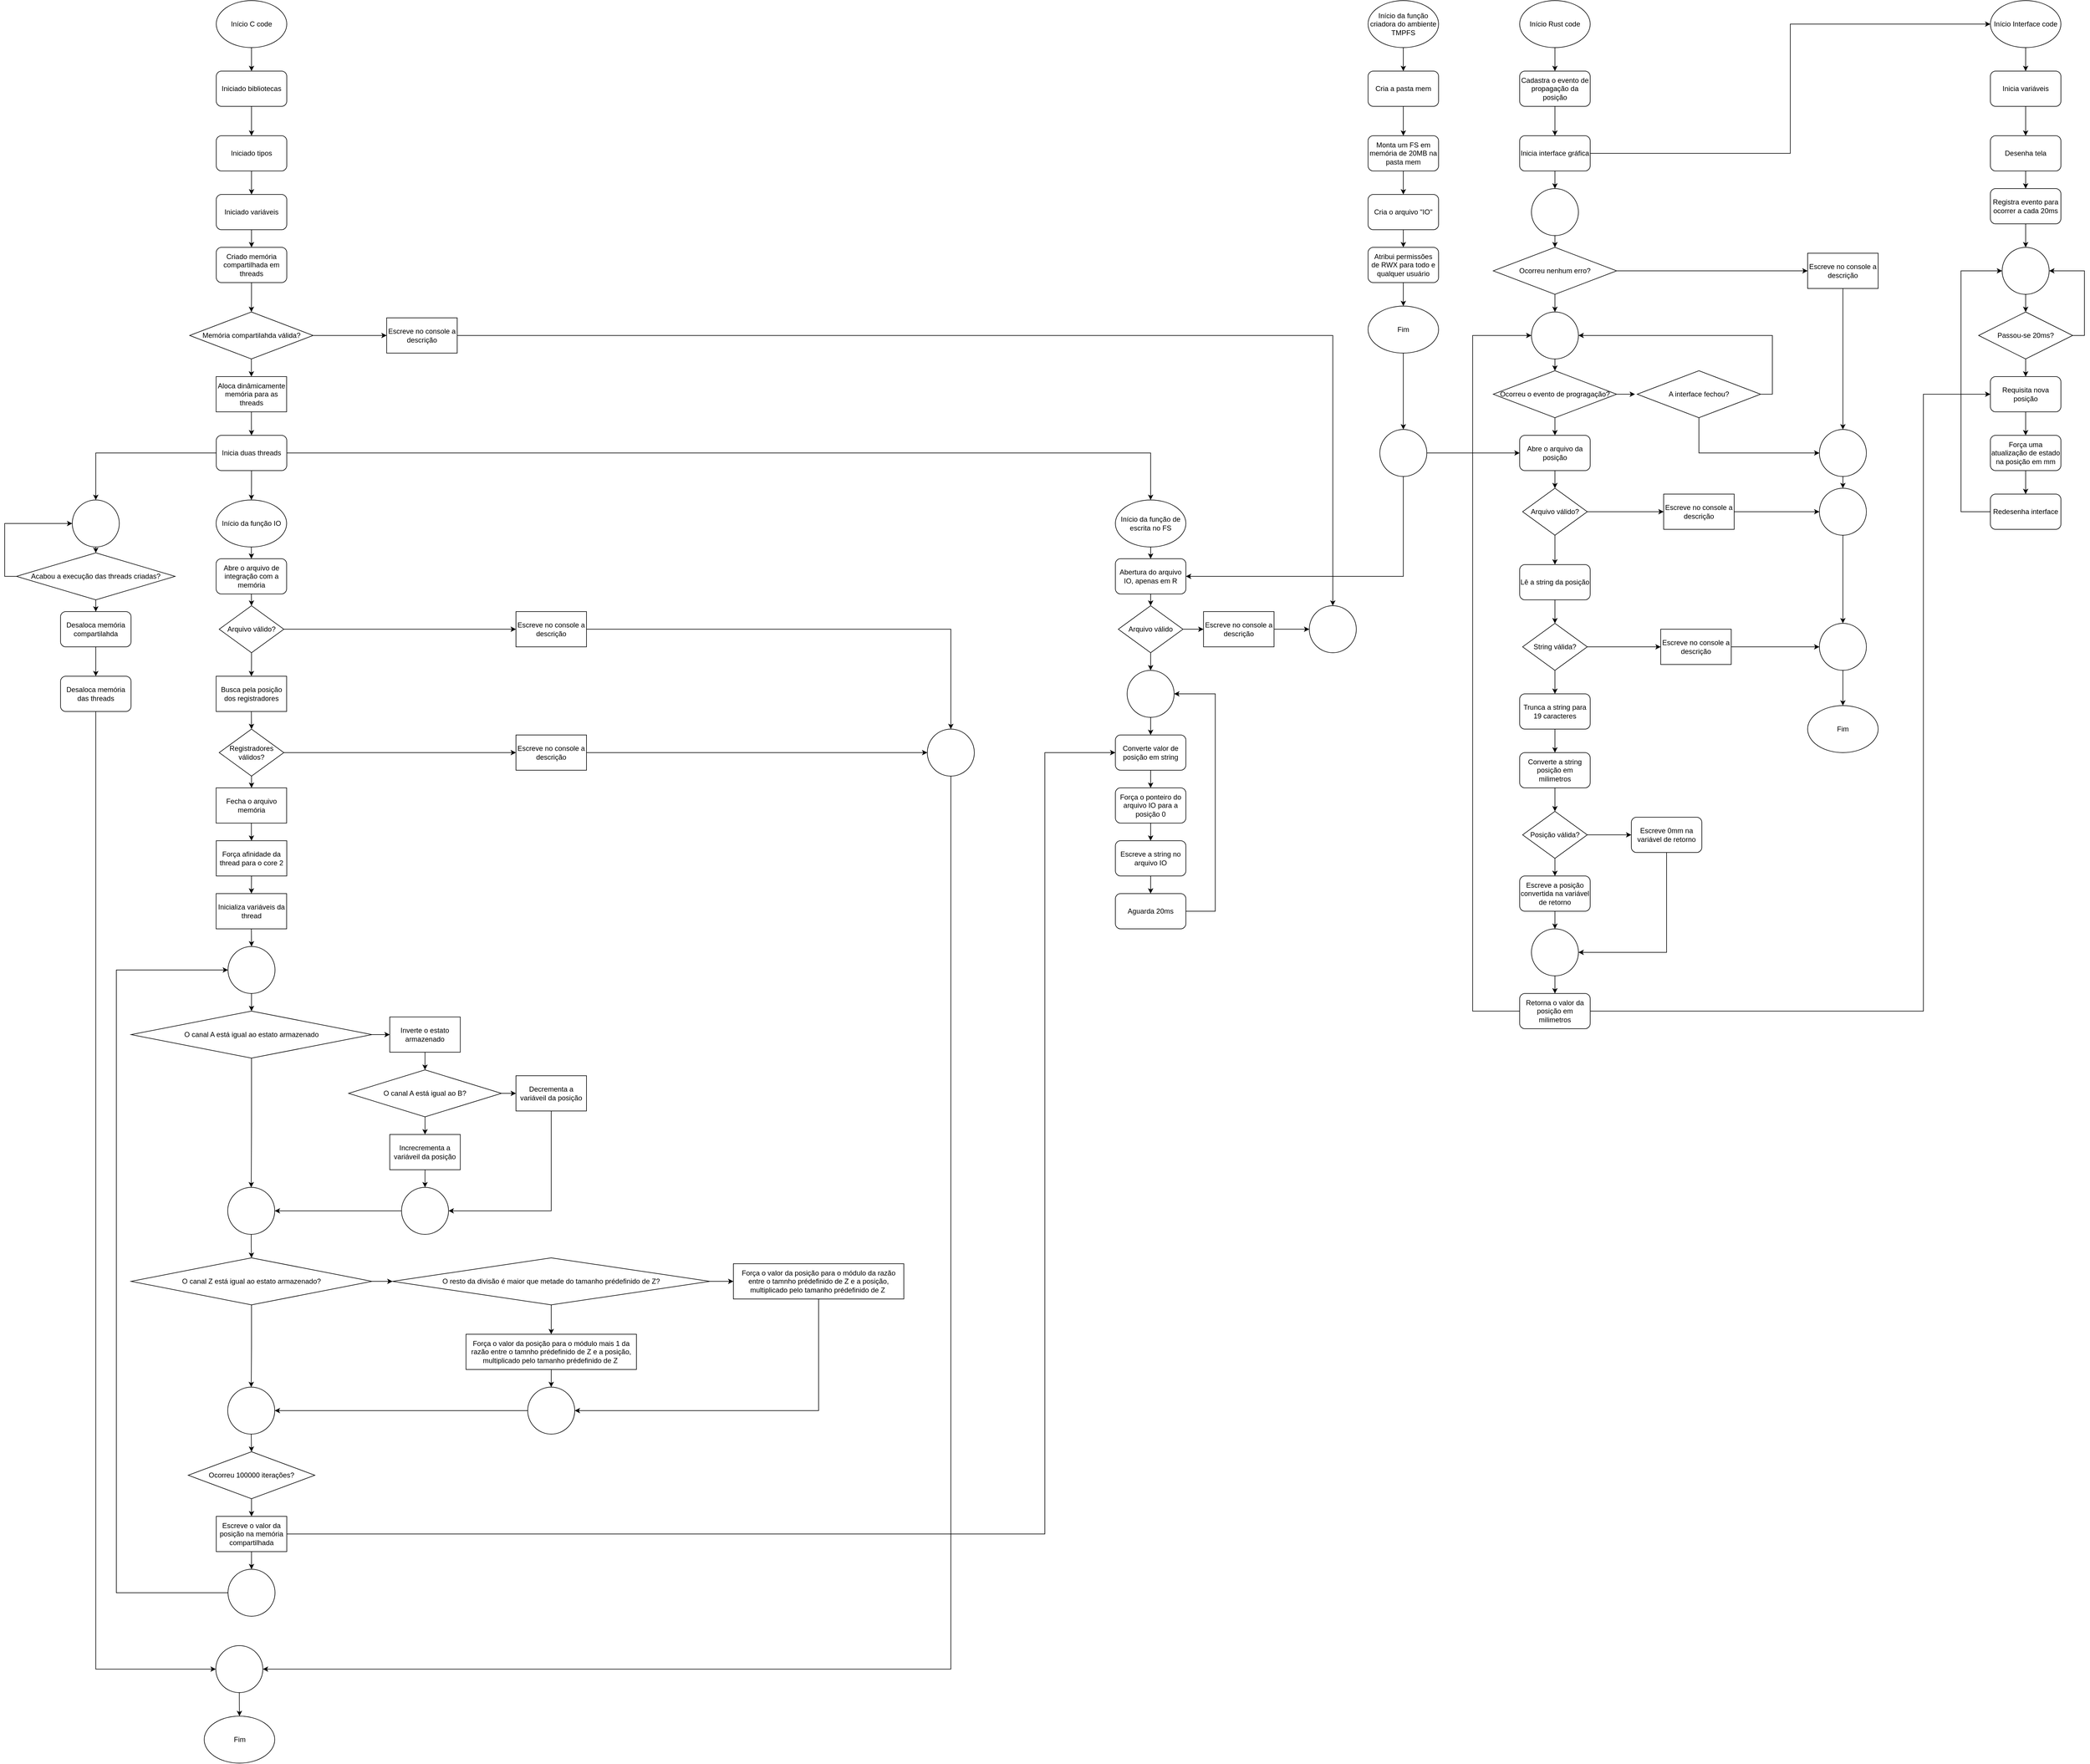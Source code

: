<mxfile version="22.1.11" type="github">
  <diagram id="kgpKYQtTHZ0yAKxKKP6v" name="Page-1">
    <mxGraphModel dx="10330" dy="5273" grid="1" gridSize="10" guides="1" tooltips="1" connect="1" arrows="1" fold="1" page="1" pageScale="1" pageWidth="850" pageHeight="1100" math="0" shadow="0">
      <root>
        <mxCell id="0" />
        <mxCell id="1" parent="0" />
        <mxCell id="tksPQX1slDM4JsBchcYL-52" style="edgeStyle=orthogonalEdgeStyle;rounded=0;orthogonalLoop=1;jettySize=auto;html=1;exitX=0.5;exitY=1;exitDx=0;exitDy=0;entryX=0.5;entryY=0;entryDx=0;entryDy=0;" edge="1" parent="1" source="tksPQX1slDM4JsBchcYL-1" target="tksPQX1slDM4JsBchcYL-51">
          <mxGeometry relative="1" as="geometry" />
        </mxCell>
        <mxCell id="tksPQX1slDM4JsBchcYL-1" value="Início C code" style="ellipse;whiteSpace=wrap;html=1;" vertex="1" parent="1">
          <mxGeometry x="160" y="90" width="120" height="80" as="geometry" />
        </mxCell>
        <mxCell id="tksPQX1slDM4JsBchcYL-174" style="edgeStyle=orthogonalEdgeStyle;rounded=0;orthogonalLoop=1;jettySize=auto;html=1;exitX=0.5;exitY=1;exitDx=0;exitDy=0;entryX=0.5;entryY=0;entryDx=0;entryDy=0;" edge="1" parent="1" source="tksPQX1slDM4JsBchcYL-2" target="tksPQX1slDM4JsBchcYL-173">
          <mxGeometry relative="1" as="geometry" />
        </mxCell>
        <mxCell id="tksPQX1slDM4JsBchcYL-2" value="Início Rust code" style="ellipse;whiteSpace=wrap;html=1;" vertex="1" parent="1">
          <mxGeometry x="2378" y="90" width="120" height="80" as="geometry" />
        </mxCell>
        <mxCell id="tksPQX1slDM4JsBchcYL-249" style="edgeStyle=orthogonalEdgeStyle;rounded=0;orthogonalLoop=1;jettySize=auto;html=1;exitX=0.5;exitY=1;exitDx=0;exitDy=0;" edge="1" parent="1" source="tksPQX1slDM4JsBchcYL-3" target="tksPQX1slDM4JsBchcYL-248">
          <mxGeometry relative="1" as="geometry" />
        </mxCell>
        <mxCell id="tksPQX1slDM4JsBchcYL-3" value="Início Interface code" style="ellipse;whiteSpace=wrap;html=1;" vertex="1" parent="1">
          <mxGeometry x="3179" y="90" width="120" height="80" as="geometry" />
        </mxCell>
        <mxCell id="tksPQX1slDM4JsBchcYL-69" style="edgeStyle=orthogonalEdgeStyle;rounded=0;orthogonalLoop=1;jettySize=auto;html=1;exitX=0.5;exitY=1;exitDx=0;exitDy=0;entryX=0.5;entryY=0;entryDx=0;entryDy=0;" edge="1" parent="1" source="tksPQX1slDM4JsBchcYL-11" target="tksPQX1slDM4JsBchcYL-15">
          <mxGeometry relative="1" as="geometry" />
        </mxCell>
        <mxCell id="tksPQX1slDM4JsBchcYL-70" style="edgeStyle=orthogonalEdgeStyle;rounded=0;orthogonalLoop=1;jettySize=auto;html=1;entryX=0.5;entryY=0;entryDx=0;entryDy=0;" edge="1" parent="1" source="tksPQX1slDM4JsBchcYL-11" target="tksPQX1slDM4JsBchcYL-17">
          <mxGeometry relative="1" as="geometry" />
        </mxCell>
        <mxCell id="tksPQX1slDM4JsBchcYL-77" style="edgeStyle=orthogonalEdgeStyle;rounded=0;orthogonalLoop=1;jettySize=auto;html=1;entryX=0.5;entryY=0;entryDx=0;entryDy=0;" edge="1" parent="1" source="tksPQX1slDM4JsBchcYL-11" target="tksPQX1slDM4JsBchcYL-76">
          <mxGeometry relative="1" as="geometry" />
        </mxCell>
        <mxCell id="tksPQX1slDM4JsBchcYL-11" value="Inicia duas threads" style="rounded=1;whiteSpace=wrap;html=1;" vertex="1" parent="1">
          <mxGeometry x="160" y="830" width="120" height="60" as="geometry" />
        </mxCell>
        <mxCell id="tksPQX1slDM4JsBchcYL-98" style="edgeStyle=orthogonalEdgeStyle;rounded=0;orthogonalLoop=1;jettySize=auto;html=1;exitX=0.5;exitY=1;exitDx=0;exitDy=0;entryX=0.5;entryY=0;entryDx=0;entryDy=0;" edge="1" parent="1" source="tksPQX1slDM4JsBchcYL-15" target="tksPQX1slDM4JsBchcYL-95">
          <mxGeometry relative="1" as="geometry" />
        </mxCell>
        <mxCell id="tksPQX1slDM4JsBchcYL-15" value="Início da função IO" style="ellipse;whiteSpace=wrap;html=1;" vertex="1" parent="1">
          <mxGeometry x="159.75" y="940" width="120" height="80" as="geometry" />
        </mxCell>
        <mxCell id="tksPQX1slDM4JsBchcYL-33" style="edgeStyle=orthogonalEdgeStyle;rounded=0;orthogonalLoop=1;jettySize=auto;html=1;exitX=0.5;exitY=1;exitDx=0;exitDy=0;entryX=0.5;entryY=0;entryDx=0;entryDy=0;" edge="1" parent="1" source="tksPQX1slDM4JsBchcYL-17" target="tksPQX1slDM4JsBchcYL-32">
          <mxGeometry relative="1" as="geometry" />
        </mxCell>
        <mxCell id="tksPQX1slDM4JsBchcYL-17" value="Início da função de escrita no FS" style="ellipse;whiteSpace=wrap;html=1;" vertex="1" parent="1">
          <mxGeometry x="1690" y="940" width="120" height="80" as="geometry" />
        </mxCell>
        <mxCell id="tksPQX1slDM4JsBchcYL-21" style="edgeStyle=orthogonalEdgeStyle;rounded=0;orthogonalLoop=1;jettySize=auto;html=1;exitX=0.5;exitY=1;exitDx=0;exitDy=0;entryX=0.5;entryY=0;entryDx=0;entryDy=0;" edge="1" parent="1" source="tksPQX1slDM4JsBchcYL-19" target="tksPQX1slDM4JsBchcYL-20">
          <mxGeometry relative="1" as="geometry" />
        </mxCell>
        <mxCell id="tksPQX1slDM4JsBchcYL-19" value="Início da função criadora do ambiente TMPFS" style="ellipse;whiteSpace=wrap;html=1;" vertex="1" parent="1">
          <mxGeometry x="2120" y="90" width="120" height="80" as="geometry" />
        </mxCell>
        <mxCell id="tksPQX1slDM4JsBchcYL-23" style="edgeStyle=orthogonalEdgeStyle;rounded=0;orthogonalLoop=1;jettySize=auto;html=1;exitX=0.5;exitY=1;exitDx=0;exitDy=0;entryX=0.5;entryY=0;entryDx=0;entryDy=0;" edge="1" parent="1" source="tksPQX1slDM4JsBchcYL-20" target="tksPQX1slDM4JsBchcYL-22">
          <mxGeometry relative="1" as="geometry" />
        </mxCell>
        <mxCell id="tksPQX1slDM4JsBchcYL-20" value="Cria a pasta mem" style="rounded=1;whiteSpace=wrap;html=1;" vertex="1" parent="1">
          <mxGeometry x="2120" y="210" width="120" height="60" as="geometry" />
        </mxCell>
        <mxCell id="tksPQX1slDM4JsBchcYL-25" style="edgeStyle=orthogonalEdgeStyle;rounded=0;orthogonalLoop=1;jettySize=auto;html=1;exitX=0.5;exitY=1;exitDx=0;exitDy=0;entryX=0.5;entryY=0;entryDx=0;entryDy=0;" edge="1" parent="1" source="tksPQX1slDM4JsBchcYL-22" target="tksPQX1slDM4JsBchcYL-24">
          <mxGeometry relative="1" as="geometry" />
        </mxCell>
        <mxCell id="tksPQX1slDM4JsBchcYL-22" value="Monta um FS em memória de 20MB na pasta mem" style="rounded=1;whiteSpace=wrap;html=1;" vertex="1" parent="1">
          <mxGeometry x="2120" y="320" width="120" height="60" as="geometry" />
        </mxCell>
        <mxCell id="tksPQX1slDM4JsBchcYL-27" style="edgeStyle=orthogonalEdgeStyle;rounded=0;orthogonalLoop=1;jettySize=auto;html=1;entryX=0.5;entryY=0;entryDx=0;entryDy=0;" edge="1" parent="1" source="tksPQX1slDM4JsBchcYL-24" target="tksPQX1slDM4JsBchcYL-26">
          <mxGeometry relative="1" as="geometry" />
        </mxCell>
        <mxCell id="tksPQX1slDM4JsBchcYL-24" value="Cria o arquivo &quot;IO&quot;" style="rounded=1;whiteSpace=wrap;html=1;" vertex="1" parent="1">
          <mxGeometry x="2120" y="420" width="120" height="60" as="geometry" />
        </mxCell>
        <mxCell id="tksPQX1slDM4JsBchcYL-30" style="edgeStyle=orthogonalEdgeStyle;rounded=0;orthogonalLoop=1;jettySize=auto;html=1;entryX=0.5;entryY=0;entryDx=0;entryDy=0;" edge="1" parent="1" source="tksPQX1slDM4JsBchcYL-26" target="tksPQX1slDM4JsBchcYL-29">
          <mxGeometry relative="1" as="geometry" />
        </mxCell>
        <mxCell id="tksPQX1slDM4JsBchcYL-26" value="Atribui permissões&lt;br&gt;de RWX para todo e qualquer usuário" style="rounded=1;whiteSpace=wrap;html=1;" vertex="1" parent="1">
          <mxGeometry x="2120" y="510" width="120" height="60" as="geometry" />
        </mxCell>
        <mxCell id="tksPQX1slDM4JsBchcYL-195" style="edgeStyle=orthogonalEdgeStyle;rounded=0;orthogonalLoop=1;jettySize=auto;html=1;exitX=0.5;exitY=1;exitDx=0;exitDy=0;entryX=0.5;entryY=0;entryDx=0;entryDy=0;" edge="1" parent="1" source="tksPQX1slDM4JsBchcYL-29" target="tksPQX1slDM4JsBchcYL-194">
          <mxGeometry relative="1" as="geometry" />
        </mxCell>
        <mxCell id="tksPQX1slDM4JsBchcYL-29" value="Fim" style="ellipse;whiteSpace=wrap;html=1;" vertex="1" parent="1">
          <mxGeometry x="2120" y="610" width="120" height="80" as="geometry" />
        </mxCell>
        <mxCell id="tksPQX1slDM4JsBchcYL-37" style="edgeStyle=orthogonalEdgeStyle;rounded=0;orthogonalLoop=1;jettySize=auto;html=1;exitX=0.5;exitY=1;exitDx=0;exitDy=0;entryX=0.5;entryY=0;entryDx=0;entryDy=0;" edge="1" parent="1" source="tksPQX1slDM4JsBchcYL-32" target="tksPQX1slDM4JsBchcYL-36">
          <mxGeometry relative="1" as="geometry" />
        </mxCell>
        <mxCell id="tksPQX1slDM4JsBchcYL-32" value="Abertura do arquivo IO, apenas em R" style="rounded=1;whiteSpace=wrap;html=1;" vertex="1" parent="1">
          <mxGeometry x="1690" y="1040" width="120" height="60" as="geometry" />
        </mxCell>
        <mxCell id="tksPQX1slDM4JsBchcYL-58" style="edgeStyle=orthogonalEdgeStyle;rounded=0;orthogonalLoop=1;jettySize=auto;html=1;exitX=1;exitY=0.5;exitDx=0;exitDy=0;entryX=0;entryY=0.5;entryDx=0;entryDy=0;" edge="1" parent="1" source="tksPQX1slDM4JsBchcYL-36" target="tksPQX1slDM4JsBchcYL-56">
          <mxGeometry relative="1" as="geometry" />
        </mxCell>
        <mxCell id="tksPQX1slDM4JsBchcYL-86" style="edgeStyle=orthogonalEdgeStyle;rounded=0;orthogonalLoop=1;jettySize=auto;html=1;exitX=0.5;exitY=1;exitDx=0;exitDy=0;entryX=0.5;entryY=0;entryDx=0;entryDy=0;" edge="1" parent="1" source="tksPQX1slDM4JsBchcYL-36" target="tksPQX1slDM4JsBchcYL-85">
          <mxGeometry relative="1" as="geometry" />
        </mxCell>
        <mxCell id="tksPQX1slDM4JsBchcYL-36" value="Arquivo válido" style="rhombus;whiteSpace=wrap;html=1;" vertex="1" parent="1">
          <mxGeometry x="1695" y="1120" width="110" height="80" as="geometry" />
        </mxCell>
        <mxCell id="tksPQX1slDM4JsBchcYL-41" style="edgeStyle=orthogonalEdgeStyle;rounded=0;orthogonalLoop=1;jettySize=auto;html=1;exitX=0.5;exitY=1;exitDx=0;exitDy=0;entryX=0.5;entryY=0;entryDx=0;entryDy=0;" edge="1" parent="1" source="tksPQX1slDM4JsBchcYL-38" target="tksPQX1slDM4JsBchcYL-40">
          <mxGeometry relative="1" as="geometry" />
        </mxCell>
        <mxCell id="tksPQX1slDM4JsBchcYL-38" value="Criado memória compartilhada em threads" style="rounded=1;whiteSpace=wrap;html=1;" vertex="1" parent="1">
          <mxGeometry x="160" y="510" width="120" height="60" as="geometry" />
        </mxCell>
        <mxCell id="tksPQX1slDM4JsBchcYL-44" style="edgeStyle=orthogonalEdgeStyle;rounded=0;orthogonalLoop=1;jettySize=auto;html=1;exitX=1;exitY=0.5;exitDx=0;exitDy=0;entryX=0;entryY=0.5;entryDx=0;entryDy=0;" edge="1" parent="1" source="tksPQX1slDM4JsBchcYL-40" target="tksPQX1slDM4JsBchcYL-43">
          <mxGeometry relative="1" as="geometry" />
        </mxCell>
        <mxCell id="tksPQX1slDM4JsBchcYL-65" style="edgeStyle=orthogonalEdgeStyle;rounded=0;orthogonalLoop=1;jettySize=auto;html=1;exitX=0.5;exitY=1;exitDx=0;exitDy=0;entryX=0.5;entryY=0;entryDx=0;entryDy=0;" edge="1" parent="1" source="tksPQX1slDM4JsBchcYL-40" target="tksPQX1slDM4JsBchcYL-64">
          <mxGeometry relative="1" as="geometry" />
        </mxCell>
        <mxCell id="tksPQX1slDM4JsBchcYL-40" value="Memória compartilahda válida?" style="rhombus;whiteSpace=wrap;html=1;" vertex="1" parent="1">
          <mxGeometry x="114.75" y="620" width="210" height="80" as="geometry" />
        </mxCell>
        <mxCell id="tksPQX1slDM4JsBchcYL-62" style="edgeStyle=orthogonalEdgeStyle;rounded=0;orthogonalLoop=1;jettySize=auto;html=1;" edge="1" parent="1" source="tksPQX1slDM4JsBchcYL-43" target="tksPQX1slDM4JsBchcYL-61">
          <mxGeometry relative="1" as="geometry" />
        </mxCell>
        <mxCell id="tksPQX1slDM4JsBchcYL-43" value="Escreve no console a descrição" style="rounded=0;whiteSpace=wrap;html=1;" vertex="1" parent="1">
          <mxGeometry x="450" y="630" width="120" height="60" as="geometry" />
        </mxCell>
        <mxCell id="tksPQX1slDM4JsBchcYL-45" value="Fim" style="ellipse;whiteSpace=wrap;html=1;" vertex="1" parent="1">
          <mxGeometry x="139.5" y="3010" width="120" height="80" as="geometry" />
        </mxCell>
        <mxCell id="tksPQX1slDM4JsBchcYL-55" style="edgeStyle=orthogonalEdgeStyle;rounded=0;orthogonalLoop=1;jettySize=auto;html=1;exitX=0.5;exitY=1;exitDx=0;exitDy=0;entryX=0.5;entryY=0;entryDx=0;entryDy=0;" edge="1" parent="1" source="tksPQX1slDM4JsBchcYL-48" target="tksPQX1slDM4JsBchcYL-38">
          <mxGeometry relative="1" as="geometry" />
        </mxCell>
        <mxCell id="tksPQX1slDM4JsBchcYL-48" value="Iniciado variáveis" style="rounded=1;whiteSpace=wrap;html=1;" vertex="1" parent="1">
          <mxGeometry x="160" y="420" width="120" height="60" as="geometry" />
        </mxCell>
        <mxCell id="tksPQX1slDM4JsBchcYL-54" style="edgeStyle=orthogonalEdgeStyle;rounded=0;orthogonalLoop=1;jettySize=auto;html=1;exitX=0.5;exitY=1;exitDx=0;exitDy=0;entryX=0.5;entryY=0;entryDx=0;entryDy=0;" edge="1" parent="1" source="tksPQX1slDM4JsBchcYL-50" target="tksPQX1slDM4JsBchcYL-48">
          <mxGeometry relative="1" as="geometry" />
        </mxCell>
        <mxCell id="tksPQX1slDM4JsBchcYL-50" value="Iniciado tipos" style="rounded=1;whiteSpace=wrap;html=1;" vertex="1" parent="1">
          <mxGeometry x="160" y="320" width="120" height="60" as="geometry" />
        </mxCell>
        <mxCell id="tksPQX1slDM4JsBchcYL-53" style="edgeStyle=orthogonalEdgeStyle;rounded=0;orthogonalLoop=1;jettySize=auto;html=1;exitX=0.5;exitY=1;exitDx=0;exitDy=0;entryX=0.5;entryY=0;entryDx=0;entryDy=0;" edge="1" parent="1" source="tksPQX1slDM4JsBchcYL-51" target="tksPQX1slDM4JsBchcYL-50">
          <mxGeometry relative="1" as="geometry" />
        </mxCell>
        <mxCell id="tksPQX1slDM4JsBchcYL-51" value="Iniciado bibliotecas" style="rounded=1;whiteSpace=wrap;html=1;" vertex="1" parent="1">
          <mxGeometry x="160" y="210" width="120" height="60" as="geometry" />
        </mxCell>
        <mxCell id="tksPQX1slDM4JsBchcYL-63" style="edgeStyle=orthogonalEdgeStyle;rounded=0;orthogonalLoop=1;jettySize=auto;html=1;entryX=0;entryY=0.5;entryDx=0;entryDy=0;" edge="1" parent="1" source="tksPQX1slDM4JsBchcYL-56" target="tksPQX1slDM4JsBchcYL-61">
          <mxGeometry relative="1" as="geometry" />
        </mxCell>
        <mxCell id="tksPQX1slDM4JsBchcYL-56" value="Escreve no console a descrição" style="rounded=0;whiteSpace=wrap;html=1;" vertex="1" parent="1">
          <mxGeometry x="1840" y="1130" width="120" height="60" as="geometry" />
        </mxCell>
        <mxCell id="tksPQX1slDM4JsBchcYL-61" value="" style="ellipse;whiteSpace=wrap;html=1;aspect=fixed;" vertex="1" parent="1">
          <mxGeometry x="2020" y="1120" width="80" height="80" as="geometry" />
        </mxCell>
        <mxCell id="tksPQX1slDM4JsBchcYL-66" style="edgeStyle=orthogonalEdgeStyle;rounded=0;orthogonalLoop=1;jettySize=auto;html=1;" edge="1" parent="1" source="tksPQX1slDM4JsBchcYL-64" target="tksPQX1slDM4JsBchcYL-11">
          <mxGeometry relative="1" as="geometry" />
        </mxCell>
        <mxCell id="tksPQX1slDM4JsBchcYL-64" value="Aloca dinâmicamente memória para as threads" style="rounded=0;whiteSpace=wrap;html=1;" vertex="1" parent="1">
          <mxGeometry x="159.75" y="730" width="120" height="60" as="geometry" />
        </mxCell>
        <mxCell id="tksPQX1slDM4JsBchcYL-89" style="edgeStyle=orthogonalEdgeStyle;rounded=0;orthogonalLoop=1;jettySize=auto;html=1;exitX=0.5;exitY=1;exitDx=0;exitDy=0;entryX=0.5;entryY=0;entryDx=0;entryDy=0;" edge="1" parent="1" source="tksPQX1slDM4JsBchcYL-68" target="tksPQX1slDM4JsBchcYL-88">
          <mxGeometry relative="1" as="geometry" />
        </mxCell>
        <mxCell id="tksPQX1slDM4JsBchcYL-68" value="Converte valor de posição em string" style="rounded=1;whiteSpace=wrap;html=1;" vertex="1" parent="1">
          <mxGeometry x="1690" y="1340" width="120" height="60" as="geometry" />
        </mxCell>
        <mxCell id="tksPQX1slDM4JsBchcYL-79" style="edgeStyle=orthogonalEdgeStyle;rounded=0;orthogonalLoop=1;jettySize=auto;html=1;exitX=0;exitY=0.5;exitDx=0;exitDy=0;entryX=0;entryY=0.5;entryDx=0;entryDy=0;" edge="1" parent="1" source="tksPQX1slDM4JsBchcYL-72" target="tksPQX1slDM4JsBchcYL-76">
          <mxGeometry relative="1" as="geometry" />
        </mxCell>
        <mxCell id="tksPQX1slDM4JsBchcYL-81" style="edgeStyle=orthogonalEdgeStyle;rounded=0;orthogonalLoop=1;jettySize=auto;html=1;exitX=0.5;exitY=1;exitDx=0;exitDy=0;" edge="1" parent="1" source="tksPQX1slDM4JsBchcYL-72" target="tksPQX1slDM4JsBchcYL-80">
          <mxGeometry relative="1" as="geometry" />
        </mxCell>
        <mxCell id="tksPQX1slDM4JsBchcYL-72" value="Acabou a execução das threads criadas?" style="rhombus;whiteSpace=wrap;html=1;" vertex="1" parent="1">
          <mxGeometry x="-180" y="1030" width="270" height="80" as="geometry" />
        </mxCell>
        <mxCell id="tksPQX1slDM4JsBchcYL-78" style="edgeStyle=orthogonalEdgeStyle;rounded=0;orthogonalLoop=1;jettySize=auto;html=1;exitX=0.5;exitY=1;exitDx=0;exitDy=0;entryX=0.5;entryY=0;entryDx=0;entryDy=0;" edge="1" parent="1" source="tksPQX1slDM4JsBchcYL-76" target="tksPQX1slDM4JsBchcYL-72">
          <mxGeometry relative="1" as="geometry" />
        </mxCell>
        <mxCell id="tksPQX1slDM4JsBchcYL-76" value="" style="ellipse;whiteSpace=wrap;html=1;aspect=fixed;" vertex="1" parent="1">
          <mxGeometry x="-85" y="940" width="80" height="80" as="geometry" />
        </mxCell>
        <mxCell id="tksPQX1slDM4JsBchcYL-83" style="edgeStyle=orthogonalEdgeStyle;rounded=0;orthogonalLoop=1;jettySize=auto;html=1;entryX=0.5;entryY=0;entryDx=0;entryDy=0;" edge="1" parent="1" source="tksPQX1slDM4JsBchcYL-80" target="tksPQX1slDM4JsBchcYL-82">
          <mxGeometry relative="1" as="geometry" />
        </mxCell>
        <mxCell id="tksPQX1slDM4JsBchcYL-80" value="Desaloca memória compartilahda" style="rounded=1;whiteSpace=wrap;html=1;" vertex="1" parent="1">
          <mxGeometry x="-105" y="1130" width="120" height="60" as="geometry" />
        </mxCell>
        <mxCell id="tksPQX1slDM4JsBchcYL-123" style="edgeStyle=orthogonalEdgeStyle;rounded=0;orthogonalLoop=1;jettySize=auto;html=1;exitX=0.5;exitY=1;exitDx=0;exitDy=0;entryX=0;entryY=0.5;entryDx=0;entryDy=0;" edge="1" parent="1" source="tksPQX1slDM4JsBchcYL-82" target="tksPQX1slDM4JsBchcYL-120">
          <mxGeometry relative="1" as="geometry" />
        </mxCell>
        <mxCell id="tksPQX1slDM4JsBchcYL-82" value="Desaloca memória das threads" style="rounded=1;whiteSpace=wrap;html=1;" vertex="1" parent="1">
          <mxGeometry x="-105" y="1240" width="120" height="60" as="geometry" />
        </mxCell>
        <mxCell id="tksPQX1slDM4JsBchcYL-87" style="edgeStyle=orthogonalEdgeStyle;rounded=0;orthogonalLoop=1;jettySize=auto;html=1;exitX=0.5;exitY=1;exitDx=0;exitDy=0;entryX=0.5;entryY=0;entryDx=0;entryDy=0;" edge="1" parent="1" source="tksPQX1slDM4JsBchcYL-85" target="tksPQX1slDM4JsBchcYL-68">
          <mxGeometry relative="1" as="geometry" />
        </mxCell>
        <mxCell id="tksPQX1slDM4JsBchcYL-85" value="" style="ellipse;whiteSpace=wrap;html=1;aspect=fixed;" vertex="1" parent="1">
          <mxGeometry x="1710" y="1230" width="80" height="80" as="geometry" />
        </mxCell>
        <mxCell id="tksPQX1slDM4JsBchcYL-92" style="edgeStyle=orthogonalEdgeStyle;rounded=0;orthogonalLoop=1;jettySize=auto;html=1;exitX=0.5;exitY=1;exitDx=0;exitDy=0;entryX=0.5;entryY=0;entryDx=0;entryDy=0;" edge="1" parent="1" source="tksPQX1slDM4JsBchcYL-88" target="tksPQX1slDM4JsBchcYL-90">
          <mxGeometry relative="1" as="geometry" />
        </mxCell>
        <mxCell id="tksPQX1slDM4JsBchcYL-88" value="Força o ponteiro do arquivo IO para a posição 0" style="rounded=1;whiteSpace=wrap;html=1;" vertex="1" parent="1">
          <mxGeometry x="1690" y="1430" width="120" height="60" as="geometry" />
        </mxCell>
        <mxCell id="tksPQX1slDM4JsBchcYL-93" style="edgeStyle=orthogonalEdgeStyle;rounded=0;orthogonalLoop=1;jettySize=auto;html=1;exitX=0.5;exitY=1;exitDx=0;exitDy=0;entryX=0.5;entryY=0;entryDx=0;entryDy=0;" edge="1" parent="1" source="tksPQX1slDM4JsBchcYL-90" target="tksPQX1slDM4JsBchcYL-91">
          <mxGeometry relative="1" as="geometry" />
        </mxCell>
        <mxCell id="tksPQX1slDM4JsBchcYL-90" value="Escreve a string no arquivo IO" style="rounded=1;whiteSpace=wrap;html=1;" vertex="1" parent="1">
          <mxGeometry x="1690" y="1520" width="120" height="60" as="geometry" />
        </mxCell>
        <mxCell id="tksPQX1slDM4JsBchcYL-94" style="edgeStyle=orthogonalEdgeStyle;rounded=0;orthogonalLoop=1;jettySize=auto;html=1;exitX=1;exitY=0.5;exitDx=0;exitDy=0;entryX=1;entryY=0.5;entryDx=0;entryDy=0;" edge="1" parent="1" source="tksPQX1slDM4JsBchcYL-91" target="tksPQX1slDM4JsBchcYL-85">
          <mxGeometry relative="1" as="geometry">
            <Array as="points">
              <mxPoint x="1860" y="1640" />
              <mxPoint x="1860" y="1270" />
            </Array>
          </mxGeometry>
        </mxCell>
        <mxCell id="tksPQX1slDM4JsBchcYL-91" value="Aguarda 20ms" style="rounded=1;whiteSpace=wrap;html=1;" vertex="1" parent="1">
          <mxGeometry x="1690" y="1610" width="120" height="60" as="geometry" />
        </mxCell>
        <mxCell id="tksPQX1slDM4JsBchcYL-100" style="edgeStyle=orthogonalEdgeStyle;rounded=0;orthogonalLoop=1;jettySize=auto;html=1;exitX=0.5;exitY=1;exitDx=0;exitDy=0;entryX=0.5;entryY=0;entryDx=0;entryDy=0;" edge="1" parent="1" source="tksPQX1slDM4JsBchcYL-95" target="tksPQX1slDM4JsBchcYL-99">
          <mxGeometry relative="1" as="geometry" />
        </mxCell>
        <mxCell id="tksPQX1slDM4JsBchcYL-95" value="Abre o arquivo de integração com a memória" style="rounded=1;whiteSpace=wrap;html=1;" vertex="1" parent="1">
          <mxGeometry x="159.75" y="1040" width="120" height="60" as="geometry" />
        </mxCell>
        <mxCell id="tksPQX1slDM4JsBchcYL-102" style="edgeStyle=orthogonalEdgeStyle;rounded=0;orthogonalLoop=1;jettySize=auto;html=1;exitX=1;exitY=0.5;exitDx=0;exitDy=0;entryX=0;entryY=0.5;entryDx=0;entryDy=0;" edge="1" parent="1" source="tksPQX1slDM4JsBchcYL-99" target="tksPQX1slDM4JsBchcYL-101">
          <mxGeometry relative="1" as="geometry" />
        </mxCell>
        <mxCell id="tksPQX1slDM4JsBchcYL-106" style="edgeStyle=orthogonalEdgeStyle;rounded=0;orthogonalLoop=1;jettySize=auto;html=1;exitX=0.5;exitY=1;exitDx=0;exitDy=0;entryX=0.5;entryY=0;entryDx=0;entryDy=0;" edge="1" parent="1" source="tksPQX1slDM4JsBchcYL-99" target="tksPQX1slDM4JsBchcYL-105">
          <mxGeometry relative="1" as="geometry" />
        </mxCell>
        <mxCell id="tksPQX1slDM4JsBchcYL-99" value="Arquivo válido?" style="rhombus;whiteSpace=wrap;html=1;" vertex="1" parent="1">
          <mxGeometry x="165" y="1120" width="110" height="80" as="geometry" />
        </mxCell>
        <mxCell id="tksPQX1slDM4JsBchcYL-104" style="edgeStyle=orthogonalEdgeStyle;rounded=0;orthogonalLoop=1;jettySize=auto;html=1;exitX=1;exitY=0.5;exitDx=0;exitDy=0;" edge="1" parent="1" source="tksPQX1slDM4JsBchcYL-101" target="tksPQX1slDM4JsBchcYL-103">
          <mxGeometry relative="1" as="geometry" />
        </mxCell>
        <mxCell id="tksPQX1slDM4JsBchcYL-101" value="Escreve no console a descrição" style="rounded=0;whiteSpace=wrap;html=1;" vertex="1" parent="1">
          <mxGeometry x="670" y="1130" width="120" height="60" as="geometry" />
        </mxCell>
        <mxCell id="tksPQX1slDM4JsBchcYL-122" style="edgeStyle=orthogonalEdgeStyle;rounded=0;orthogonalLoop=1;jettySize=auto;html=1;exitX=0.5;exitY=1;exitDx=0;exitDy=0;entryX=1;entryY=0.5;entryDx=0;entryDy=0;" edge="1" parent="1" source="tksPQX1slDM4JsBchcYL-103" target="tksPQX1slDM4JsBchcYL-120">
          <mxGeometry relative="1" as="geometry" />
        </mxCell>
        <mxCell id="tksPQX1slDM4JsBchcYL-103" value="" style="ellipse;whiteSpace=wrap;html=1;aspect=fixed;" vertex="1" parent="1">
          <mxGeometry x="1370" y="1330" width="80" height="80" as="geometry" />
        </mxCell>
        <mxCell id="tksPQX1slDM4JsBchcYL-108" style="edgeStyle=orthogonalEdgeStyle;rounded=0;orthogonalLoop=1;jettySize=auto;html=1;exitX=0.5;exitY=1;exitDx=0;exitDy=0;entryX=0.5;entryY=0;entryDx=0;entryDy=0;" edge="1" parent="1" source="tksPQX1slDM4JsBchcYL-105" target="tksPQX1slDM4JsBchcYL-107">
          <mxGeometry relative="1" as="geometry" />
        </mxCell>
        <mxCell id="tksPQX1slDM4JsBchcYL-105" value="Busca pela posição dos registradores" style="rounded=0;whiteSpace=wrap;html=1;" vertex="1" parent="1">
          <mxGeometry x="159.75" y="1240" width="120" height="60" as="geometry" />
        </mxCell>
        <mxCell id="tksPQX1slDM4JsBchcYL-110" style="edgeStyle=orthogonalEdgeStyle;rounded=0;orthogonalLoop=1;jettySize=auto;html=1;exitX=1;exitY=0.5;exitDx=0;exitDy=0;entryX=0;entryY=0.5;entryDx=0;entryDy=0;" edge="1" parent="1" source="tksPQX1slDM4JsBchcYL-107" target="tksPQX1slDM4JsBchcYL-109">
          <mxGeometry relative="1" as="geometry" />
        </mxCell>
        <mxCell id="tksPQX1slDM4JsBchcYL-113" style="edgeStyle=orthogonalEdgeStyle;rounded=0;orthogonalLoop=1;jettySize=auto;html=1;exitX=0.5;exitY=1;exitDx=0;exitDy=0;" edge="1" parent="1" source="tksPQX1slDM4JsBchcYL-107" target="tksPQX1slDM4JsBchcYL-112">
          <mxGeometry relative="1" as="geometry" />
        </mxCell>
        <mxCell id="tksPQX1slDM4JsBchcYL-107" value="Registradores válidos?" style="rhombus;whiteSpace=wrap;html=1;" vertex="1" parent="1">
          <mxGeometry x="165" y="1330" width="110" height="80" as="geometry" />
        </mxCell>
        <mxCell id="tksPQX1slDM4JsBchcYL-111" style="edgeStyle=orthogonalEdgeStyle;rounded=0;orthogonalLoop=1;jettySize=auto;html=1;exitX=1;exitY=0.5;exitDx=0;exitDy=0;entryX=0;entryY=0.5;entryDx=0;entryDy=0;" edge="1" parent="1" source="tksPQX1slDM4JsBchcYL-109" target="tksPQX1slDM4JsBchcYL-103">
          <mxGeometry relative="1" as="geometry" />
        </mxCell>
        <mxCell id="tksPQX1slDM4JsBchcYL-109" value="Escreve no console a descrição" style="rounded=0;whiteSpace=wrap;html=1;" vertex="1" parent="1">
          <mxGeometry x="670" y="1340" width="120" height="60" as="geometry" />
        </mxCell>
        <mxCell id="tksPQX1slDM4JsBchcYL-115" style="edgeStyle=orthogonalEdgeStyle;rounded=0;orthogonalLoop=1;jettySize=auto;html=1;exitX=0.5;exitY=1;exitDx=0;exitDy=0;" edge="1" parent="1" source="tksPQX1slDM4JsBchcYL-112" target="tksPQX1slDM4JsBchcYL-114">
          <mxGeometry relative="1" as="geometry" />
        </mxCell>
        <mxCell id="tksPQX1slDM4JsBchcYL-112" value="Fecha o arquivo memória" style="rounded=0;whiteSpace=wrap;html=1;" vertex="1" parent="1">
          <mxGeometry x="159.75" y="1430" width="120" height="60" as="geometry" />
        </mxCell>
        <mxCell id="tksPQX1slDM4JsBchcYL-118" style="edgeStyle=orthogonalEdgeStyle;rounded=0;orthogonalLoop=1;jettySize=auto;html=1;exitX=0.5;exitY=1;exitDx=0;exitDy=0;entryX=0.5;entryY=0;entryDx=0;entryDy=0;" edge="1" parent="1" source="tksPQX1slDM4JsBchcYL-114" target="tksPQX1slDM4JsBchcYL-117">
          <mxGeometry relative="1" as="geometry" />
        </mxCell>
        <mxCell id="tksPQX1slDM4JsBchcYL-114" value="Força afinidade da thread para o core 2" style="rounded=0;whiteSpace=wrap;html=1;" vertex="1" parent="1">
          <mxGeometry x="160" y="1520" width="120" height="60" as="geometry" />
        </mxCell>
        <mxCell id="tksPQX1slDM4JsBchcYL-126" style="edgeStyle=orthogonalEdgeStyle;rounded=0;orthogonalLoop=1;jettySize=auto;html=1;exitX=0.5;exitY=1;exitDx=0;exitDy=0;entryX=0.5;entryY=0;entryDx=0;entryDy=0;" edge="1" parent="1" source="tksPQX1slDM4JsBchcYL-117" target="tksPQX1slDM4JsBchcYL-125">
          <mxGeometry relative="1" as="geometry" />
        </mxCell>
        <mxCell id="tksPQX1slDM4JsBchcYL-117" value="Inicializa variáveis da thread" style="rounded=0;whiteSpace=wrap;html=1;" vertex="1" parent="1">
          <mxGeometry x="159.75" y="1610" width="120" height="60" as="geometry" />
        </mxCell>
        <mxCell id="tksPQX1slDM4JsBchcYL-124" style="edgeStyle=orthogonalEdgeStyle;rounded=0;orthogonalLoop=1;jettySize=auto;html=1;exitX=0.5;exitY=1;exitDx=0;exitDy=0;entryX=0.5;entryY=0;entryDx=0;entryDy=0;" edge="1" parent="1" source="tksPQX1slDM4JsBchcYL-120" target="tksPQX1slDM4JsBchcYL-45">
          <mxGeometry relative="1" as="geometry" />
        </mxCell>
        <mxCell id="tksPQX1slDM4JsBchcYL-120" value="" style="ellipse;whiteSpace=wrap;html=1;aspect=fixed;" vertex="1" parent="1">
          <mxGeometry x="159.25" y="2890" width="80" height="80" as="geometry" />
        </mxCell>
        <mxCell id="tksPQX1slDM4JsBchcYL-129" style="edgeStyle=orthogonalEdgeStyle;rounded=0;orthogonalLoop=1;jettySize=auto;html=1;exitX=0.5;exitY=1;exitDx=0;exitDy=0;entryX=0.5;entryY=0;entryDx=0;entryDy=0;" edge="1" parent="1" source="tksPQX1slDM4JsBchcYL-125" target="tksPQX1slDM4JsBchcYL-128">
          <mxGeometry relative="1" as="geometry" />
        </mxCell>
        <mxCell id="tksPQX1slDM4JsBchcYL-125" value="" style="ellipse;whiteSpace=wrap;html=1;aspect=fixed;" vertex="1" parent="1">
          <mxGeometry x="180" y="1700" width="80" height="80" as="geometry" />
        </mxCell>
        <mxCell id="tksPQX1slDM4JsBchcYL-131" style="edgeStyle=orthogonalEdgeStyle;rounded=0;orthogonalLoop=1;jettySize=auto;html=1;entryX=0;entryY=0.5;entryDx=0;entryDy=0;" edge="1" parent="1" source="tksPQX1slDM4JsBchcYL-128" target="tksPQX1slDM4JsBchcYL-130">
          <mxGeometry relative="1" as="geometry" />
        </mxCell>
        <mxCell id="tksPQX1slDM4JsBchcYL-142" style="edgeStyle=orthogonalEdgeStyle;rounded=0;orthogonalLoop=1;jettySize=auto;html=1;entryX=0.5;entryY=0;entryDx=0;entryDy=0;" edge="1" parent="1" source="tksPQX1slDM4JsBchcYL-128" target="tksPQX1slDM4JsBchcYL-141">
          <mxGeometry relative="1" as="geometry" />
        </mxCell>
        <mxCell id="tksPQX1slDM4JsBchcYL-128" value="O canal A está igual ao estato armazenado" style="rhombus;whiteSpace=wrap;html=1;" vertex="1" parent="1">
          <mxGeometry x="15" y="1810" width="410" height="80" as="geometry" />
        </mxCell>
        <mxCell id="tksPQX1slDM4JsBchcYL-133" style="edgeStyle=orthogonalEdgeStyle;rounded=0;orthogonalLoop=1;jettySize=auto;html=1;exitX=0.5;exitY=1;exitDx=0;exitDy=0;entryX=0.5;entryY=0;entryDx=0;entryDy=0;" edge="1" parent="1" source="tksPQX1slDM4JsBchcYL-130" target="tksPQX1slDM4JsBchcYL-132">
          <mxGeometry relative="1" as="geometry" />
        </mxCell>
        <mxCell id="tksPQX1slDM4JsBchcYL-130" value="Inverte o estato armazenado" style="rounded=0;whiteSpace=wrap;html=1;" vertex="1" parent="1">
          <mxGeometry x="455.25" y="1820" width="120" height="60" as="geometry" />
        </mxCell>
        <mxCell id="tksPQX1slDM4JsBchcYL-135" style="edgeStyle=orthogonalEdgeStyle;rounded=0;orthogonalLoop=1;jettySize=auto;html=1;exitX=1;exitY=0.5;exitDx=0;exitDy=0;" edge="1" parent="1" source="tksPQX1slDM4JsBchcYL-132" target="tksPQX1slDM4JsBchcYL-134">
          <mxGeometry relative="1" as="geometry" />
        </mxCell>
        <mxCell id="tksPQX1slDM4JsBchcYL-138" style="edgeStyle=orthogonalEdgeStyle;rounded=0;orthogonalLoop=1;jettySize=auto;html=1;entryX=0.5;entryY=0;entryDx=0;entryDy=0;" edge="1" parent="1" source="tksPQX1slDM4JsBchcYL-132" target="tksPQX1slDM4JsBchcYL-137">
          <mxGeometry relative="1" as="geometry" />
        </mxCell>
        <mxCell id="tksPQX1slDM4JsBchcYL-132" value="O canal A está igual ao B?" style="rhombus;whiteSpace=wrap;html=1;" vertex="1" parent="1">
          <mxGeometry x="385.25" y="1910" width="260" height="80" as="geometry" />
        </mxCell>
        <mxCell id="tksPQX1slDM4JsBchcYL-140" style="edgeStyle=orthogonalEdgeStyle;rounded=0;orthogonalLoop=1;jettySize=auto;html=1;exitX=0.5;exitY=1;exitDx=0;exitDy=0;entryX=1;entryY=0.5;entryDx=0;entryDy=0;" edge="1" parent="1" source="tksPQX1slDM4JsBchcYL-134" target="tksPQX1slDM4JsBchcYL-136">
          <mxGeometry relative="1" as="geometry" />
        </mxCell>
        <mxCell id="tksPQX1slDM4JsBchcYL-134" value="Decrementa a variáveil da posição" style="rounded=0;whiteSpace=wrap;html=1;" vertex="1" parent="1">
          <mxGeometry x="670" y="1920" width="120" height="60" as="geometry" />
        </mxCell>
        <mxCell id="tksPQX1slDM4JsBchcYL-143" style="edgeStyle=orthogonalEdgeStyle;rounded=0;orthogonalLoop=1;jettySize=auto;html=1;exitX=0;exitY=0.5;exitDx=0;exitDy=0;entryX=1;entryY=0.5;entryDx=0;entryDy=0;" edge="1" parent="1" source="tksPQX1slDM4JsBchcYL-136" target="tksPQX1slDM4JsBchcYL-141">
          <mxGeometry relative="1" as="geometry" />
        </mxCell>
        <mxCell id="tksPQX1slDM4JsBchcYL-136" value="" style="ellipse;whiteSpace=wrap;html=1;aspect=fixed;" vertex="1" parent="1">
          <mxGeometry x="475.25" y="2110" width="80" height="80" as="geometry" />
        </mxCell>
        <mxCell id="tksPQX1slDM4JsBchcYL-139" style="edgeStyle=orthogonalEdgeStyle;rounded=0;orthogonalLoop=1;jettySize=auto;html=1;exitX=0.5;exitY=1;exitDx=0;exitDy=0;entryX=0.5;entryY=0;entryDx=0;entryDy=0;" edge="1" parent="1" source="tksPQX1slDM4JsBchcYL-137" target="tksPQX1slDM4JsBchcYL-136">
          <mxGeometry relative="1" as="geometry" />
        </mxCell>
        <mxCell id="tksPQX1slDM4JsBchcYL-137" value="Increcrementa a variáveil da posição" style="rounded=0;whiteSpace=wrap;html=1;" vertex="1" parent="1">
          <mxGeometry x="455.25" y="2020" width="120" height="60" as="geometry" />
        </mxCell>
        <mxCell id="tksPQX1slDM4JsBchcYL-145" style="edgeStyle=orthogonalEdgeStyle;rounded=0;orthogonalLoop=1;jettySize=auto;html=1;exitX=0.5;exitY=1;exitDx=0;exitDy=0;" edge="1" parent="1" source="tksPQX1slDM4JsBchcYL-141" target="tksPQX1slDM4JsBchcYL-144">
          <mxGeometry relative="1" as="geometry" />
        </mxCell>
        <mxCell id="tksPQX1slDM4JsBchcYL-141" value="" style="ellipse;whiteSpace=wrap;html=1;aspect=fixed;" vertex="1" parent="1">
          <mxGeometry x="179.5" y="2110" width="80" height="80" as="geometry" />
        </mxCell>
        <mxCell id="tksPQX1slDM4JsBchcYL-148" style="edgeStyle=orthogonalEdgeStyle;rounded=0;orthogonalLoop=1;jettySize=auto;html=1;exitX=1;exitY=0.5;exitDx=0;exitDy=0;entryX=0;entryY=0.5;entryDx=0;entryDy=0;" edge="1" parent="1" source="tksPQX1slDM4JsBchcYL-144" target="tksPQX1slDM4JsBchcYL-147">
          <mxGeometry relative="1" as="geometry" />
        </mxCell>
        <mxCell id="tksPQX1slDM4JsBchcYL-158" style="edgeStyle=orthogonalEdgeStyle;rounded=0;orthogonalLoop=1;jettySize=auto;html=1;exitX=0.5;exitY=1;exitDx=0;exitDy=0;entryX=0.5;entryY=0;entryDx=0;entryDy=0;" edge="1" parent="1" source="tksPQX1slDM4JsBchcYL-144" target="tksPQX1slDM4JsBchcYL-156">
          <mxGeometry relative="1" as="geometry" />
        </mxCell>
        <mxCell id="tksPQX1slDM4JsBchcYL-144" value="O canal Z está igual ao estato armazenado?" style="rhombus;whiteSpace=wrap;html=1;" vertex="1" parent="1">
          <mxGeometry x="15" y="2230" width="410" height="80" as="geometry" />
        </mxCell>
        <mxCell id="tksPQX1slDM4JsBchcYL-150" style="edgeStyle=orthogonalEdgeStyle;rounded=0;orthogonalLoop=1;jettySize=auto;html=1;exitX=0.5;exitY=1;exitDx=0;exitDy=0;entryX=0.5;entryY=0;entryDx=0;entryDy=0;" edge="1" parent="1" source="tksPQX1slDM4JsBchcYL-147" target="tksPQX1slDM4JsBchcYL-149">
          <mxGeometry relative="1" as="geometry" />
        </mxCell>
        <mxCell id="tksPQX1slDM4JsBchcYL-152" style="edgeStyle=orthogonalEdgeStyle;rounded=0;orthogonalLoop=1;jettySize=auto;html=1;exitX=1;exitY=0.5;exitDx=0;exitDy=0;entryX=0;entryY=0.5;entryDx=0;entryDy=0;" edge="1" parent="1" source="tksPQX1slDM4JsBchcYL-147" target="tksPQX1slDM4JsBchcYL-151">
          <mxGeometry relative="1" as="geometry" />
        </mxCell>
        <mxCell id="tksPQX1slDM4JsBchcYL-147" value="O resto da divisão é maior que metade do tamanho prédefinido de Z?" style="rhombus;whiteSpace=wrap;html=1;" vertex="1" parent="1">
          <mxGeometry x="460" y="2230" width="540" height="80" as="geometry" />
        </mxCell>
        <mxCell id="tksPQX1slDM4JsBchcYL-154" style="edgeStyle=orthogonalEdgeStyle;rounded=0;orthogonalLoop=1;jettySize=auto;html=1;exitX=0.5;exitY=1;exitDx=0;exitDy=0;entryX=0.5;entryY=0;entryDx=0;entryDy=0;" edge="1" parent="1" source="tksPQX1slDM4JsBchcYL-149" target="tksPQX1slDM4JsBchcYL-153">
          <mxGeometry relative="1" as="geometry" />
        </mxCell>
        <mxCell id="tksPQX1slDM4JsBchcYL-149" value="Força o valor da posição para o módulo mais 1 da razão entre o tamnho prédefinido de Z e a posição, multiplicado pelo tamanho prédefinido de Z&amp;nbsp;" style="rounded=0;whiteSpace=wrap;html=1;" vertex="1" parent="1">
          <mxGeometry x="585" y="2360" width="290" height="60" as="geometry" />
        </mxCell>
        <mxCell id="tksPQX1slDM4JsBchcYL-155" style="edgeStyle=orthogonalEdgeStyle;rounded=0;orthogonalLoop=1;jettySize=auto;html=1;exitX=0.5;exitY=1;exitDx=0;exitDy=0;entryX=1;entryY=0.5;entryDx=0;entryDy=0;" edge="1" parent="1" source="tksPQX1slDM4JsBchcYL-151" target="tksPQX1slDM4JsBchcYL-153">
          <mxGeometry relative="1" as="geometry" />
        </mxCell>
        <mxCell id="tksPQX1slDM4JsBchcYL-151" value="Força o valor da posição para o módulo da razão entre o tamnho prédefinido de Z e a posição, multiplicado pelo tamanho prédefinido de Z&amp;nbsp;" style="rounded=0;whiteSpace=wrap;html=1;" vertex="1" parent="1">
          <mxGeometry x="1040" y="2240" width="290" height="60" as="geometry" />
        </mxCell>
        <mxCell id="tksPQX1slDM4JsBchcYL-157" style="edgeStyle=orthogonalEdgeStyle;rounded=0;orthogonalLoop=1;jettySize=auto;html=1;entryX=1;entryY=0.5;entryDx=0;entryDy=0;" edge="1" parent="1" source="tksPQX1slDM4JsBchcYL-153" target="tksPQX1slDM4JsBchcYL-156">
          <mxGeometry relative="1" as="geometry" />
        </mxCell>
        <mxCell id="tksPQX1slDM4JsBchcYL-153" value="" style="ellipse;whiteSpace=wrap;html=1;aspect=fixed;" vertex="1" parent="1">
          <mxGeometry x="690" y="2450" width="80" height="80" as="geometry" />
        </mxCell>
        <mxCell id="tksPQX1slDM4JsBchcYL-161" style="edgeStyle=orthogonalEdgeStyle;rounded=0;orthogonalLoop=1;jettySize=auto;html=1;exitX=0.5;exitY=1;exitDx=0;exitDy=0;entryX=0.5;entryY=0;entryDx=0;entryDy=0;" edge="1" parent="1" source="tksPQX1slDM4JsBchcYL-156" target="tksPQX1slDM4JsBchcYL-160">
          <mxGeometry relative="1" as="geometry" />
        </mxCell>
        <mxCell id="tksPQX1slDM4JsBchcYL-156" value="" style="ellipse;whiteSpace=wrap;html=1;aspect=fixed;" vertex="1" parent="1">
          <mxGeometry x="179.5" y="2450" width="80" height="80" as="geometry" />
        </mxCell>
        <mxCell id="tksPQX1slDM4JsBchcYL-166" style="edgeStyle=orthogonalEdgeStyle;rounded=0;orthogonalLoop=1;jettySize=auto;html=1;exitX=0.5;exitY=1;exitDx=0;exitDy=0;" edge="1" parent="1" source="tksPQX1slDM4JsBchcYL-160" target="tksPQX1slDM4JsBchcYL-165">
          <mxGeometry relative="1" as="geometry" />
        </mxCell>
        <mxCell id="tksPQX1slDM4JsBchcYL-160" value="Ocorreu 100000 iterações?" style="rhombus;whiteSpace=wrap;html=1;" vertex="1" parent="1">
          <mxGeometry x="112.25" y="2560" width="215.5" height="80" as="geometry" />
        </mxCell>
        <mxCell id="tksPQX1slDM4JsBchcYL-168" style="edgeStyle=orthogonalEdgeStyle;rounded=0;orthogonalLoop=1;jettySize=auto;html=1;exitX=0.5;exitY=1;exitDx=0;exitDy=0;entryX=0.5;entryY=0;entryDx=0;entryDy=0;" edge="1" parent="1" source="tksPQX1slDM4JsBchcYL-165" target="tksPQX1slDM4JsBchcYL-167">
          <mxGeometry relative="1" as="geometry" />
        </mxCell>
        <mxCell id="tksPQX1slDM4JsBchcYL-172" style="edgeStyle=orthogonalEdgeStyle;rounded=0;orthogonalLoop=1;jettySize=auto;html=1;exitX=1;exitY=0.5;exitDx=0;exitDy=0;entryX=0;entryY=0.5;entryDx=0;entryDy=0;" edge="1" parent="1" source="tksPQX1slDM4JsBchcYL-165" target="tksPQX1slDM4JsBchcYL-68">
          <mxGeometry relative="1" as="geometry">
            <Array as="points">
              <mxPoint x="1570" y="2700" />
              <mxPoint x="1570" y="1370" />
            </Array>
          </mxGeometry>
        </mxCell>
        <mxCell id="tksPQX1slDM4JsBchcYL-165" value="Escreve o valor da posição na memória compartilhada" style="rounded=0;whiteSpace=wrap;html=1;" vertex="1" parent="1">
          <mxGeometry x="160" y="2670" width="120" height="60" as="geometry" />
        </mxCell>
        <mxCell id="tksPQX1slDM4JsBchcYL-169" style="edgeStyle=orthogonalEdgeStyle;rounded=0;orthogonalLoop=1;jettySize=auto;html=1;exitX=0;exitY=0.5;exitDx=0;exitDy=0;entryX=0;entryY=0.5;entryDx=0;entryDy=0;" edge="1" parent="1" source="tksPQX1slDM4JsBchcYL-167" target="tksPQX1slDM4JsBchcYL-125">
          <mxGeometry relative="1" as="geometry">
            <Array as="points">
              <mxPoint x="-10" y="2800" />
              <mxPoint x="-10" y="1740" />
            </Array>
          </mxGeometry>
        </mxCell>
        <mxCell id="tksPQX1slDM4JsBchcYL-167" value="" style="ellipse;whiteSpace=wrap;html=1;aspect=fixed;" vertex="1" parent="1">
          <mxGeometry x="180" y="2760" width="80" height="80" as="geometry" />
        </mxCell>
        <mxCell id="tksPQX1slDM4JsBchcYL-176" style="edgeStyle=orthogonalEdgeStyle;rounded=0;orthogonalLoop=1;jettySize=auto;html=1;exitX=0.5;exitY=1;exitDx=0;exitDy=0;entryX=0.5;entryY=0;entryDx=0;entryDy=0;" edge="1" parent="1" source="tksPQX1slDM4JsBchcYL-173" target="tksPQX1slDM4JsBchcYL-175">
          <mxGeometry relative="1" as="geometry" />
        </mxCell>
        <mxCell id="tksPQX1slDM4JsBchcYL-173" value="Cadastra o evento de propagação da posição" style="rounded=1;whiteSpace=wrap;html=1;" vertex="1" parent="1">
          <mxGeometry x="2378" y="210" width="120" height="60" as="geometry" />
        </mxCell>
        <mxCell id="tksPQX1slDM4JsBchcYL-177" style="edgeStyle=orthogonalEdgeStyle;rounded=0;orthogonalLoop=1;jettySize=auto;html=1;exitX=1;exitY=0.5;exitDx=0;exitDy=0;entryX=0;entryY=0.5;entryDx=0;entryDy=0;" edge="1" parent="1" source="tksPQX1slDM4JsBchcYL-175" target="tksPQX1slDM4JsBchcYL-3">
          <mxGeometry relative="1" as="geometry" />
        </mxCell>
        <mxCell id="tksPQX1slDM4JsBchcYL-188" style="edgeStyle=orthogonalEdgeStyle;rounded=0;orthogonalLoop=1;jettySize=auto;html=1;exitX=0.5;exitY=1;exitDx=0;exitDy=0;entryX=0.5;entryY=0;entryDx=0;entryDy=0;" edge="1" parent="1" source="tksPQX1slDM4JsBchcYL-175" target="tksPQX1slDM4JsBchcYL-187">
          <mxGeometry relative="1" as="geometry" />
        </mxCell>
        <mxCell id="tksPQX1slDM4JsBchcYL-175" value="Inicia interface gráfica" style="rounded=1;whiteSpace=wrap;html=1;" vertex="1" parent="1">
          <mxGeometry x="2378" y="320" width="120" height="60" as="geometry" />
        </mxCell>
        <mxCell id="tksPQX1slDM4JsBchcYL-178" style="edgeStyle=orthogonalEdgeStyle;rounded=0;orthogonalLoop=1;jettySize=auto;html=1;exitX=1;exitY=0.5;exitDx=0;exitDy=0;entryX=0;entryY=0.5;entryDx=0;entryDy=0;" edge="1" parent="1" source="tksPQX1slDM4JsBchcYL-180" target="tksPQX1slDM4JsBchcYL-181">
          <mxGeometry relative="1" as="geometry" />
        </mxCell>
        <mxCell id="tksPQX1slDM4JsBchcYL-232" style="edgeStyle=orthogonalEdgeStyle;rounded=0;orthogonalLoop=1;jettySize=auto;html=1;exitX=0.5;exitY=1;exitDx=0;exitDy=0;entryX=0.5;entryY=0;entryDx=0;entryDy=0;" edge="1" parent="1" source="tksPQX1slDM4JsBchcYL-180" target="tksPQX1slDM4JsBchcYL-231">
          <mxGeometry relative="1" as="geometry" />
        </mxCell>
        <mxCell id="tksPQX1slDM4JsBchcYL-180" value="Ocorreu nenhum erro?" style="rhombus;whiteSpace=wrap;html=1;" vertex="1" parent="1">
          <mxGeometry x="2333" y="510" width="210" height="80" as="geometry" />
        </mxCell>
        <mxCell id="tksPQX1slDM4JsBchcYL-238" style="edgeStyle=orthogonalEdgeStyle;rounded=0;orthogonalLoop=1;jettySize=auto;html=1;exitX=0.5;exitY=1;exitDx=0;exitDy=0;entryX=0.5;entryY=0;entryDx=0;entryDy=0;" edge="1" parent="1" source="tksPQX1slDM4JsBchcYL-181" target="tksPQX1slDM4JsBchcYL-236">
          <mxGeometry relative="1" as="geometry" />
        </mxCell>
        <mxCell id="tksPQX1slDM4JsBchcYL-181" value="Escreve no console a descrição" style="rounded=0;whiteSpace=wrap;html=1;" vertex="1" parent="1">
          <mxGeometry x="2868" y="520" width="120" height="60" as="geometry" />
        </mxCell>
        <mxCell id="tksPQX1slDM4JsBchcYL-193" style="edgeStyle=orthogonalEdgeStyle;rounded=0;orthogonalLoop=1;jettySize=auto;html=1;exitX=0.5;exitY=1;exitDx=0;exitDy=0;" edge="1" parent="1" source="tksPQX1slDM4JsBchcYL-183" target="tksPQX1slDM4JsBchcYL-192">
          <mxGeometry relative="1" as="geometry" />
        </mxCell>
        <mxCell id="tksPQX1slDM4JsBchcYL-183" value="Ocorreu o evento de progragação?" style="rhombus;whiteSpace=wrap;html=1;" vertex="1" parent="1">
          <mxGeometry x="2333" y="720" width="210" height="80" as="geometry" />
        </mxCell>
        <mxCell id="tksPQX1slDM4JsBchcYL-235" style="edgeStyle=orthogonalEdgeStyle;rounded=0;orthogonalLoop=1;jettySize=auto;html=1;exitX=1;exitY=0.5;exitDx=0;exitDy=0;entryX=1;entryY=0.5;entryDx=0;entryDy=0;" edge="1" parent="1" source="tksPQX1slDM4JsBchcYL-185" target="tksPQX1slDM4JsBchcYL-231">
          <mxGeometry relative="1" as="geometry" />
        </mxCell>
        <mxCell id="tksPQX1slDM4JsBchcYL-241" style="edgeStyle=orthogonalEdgeStyle;rounded=0;orthogonalLoop=1;jettySize=auto;html=1;exitX=0.5;exitY=1;exitDx=0;exitDy=0;entryX=0;entryY=0.5;entryDx=0;entryDy=0;" edge="1" parent="1" source="tksPQX1slDM4JsBchcYL-185" target="tksPQX1slDM4JsBchcYL-236">
          <mxGeometry relative="1" as="geometry" />
        </mxCell>
        <mxCell id="tksPQX1slDM4JsBchcYL-185" value="A interface fechou?" style="rhombus;whiteSpace=wrap;html=1;" vertex="1" parent="1">
          <mxGeometry x="2578" y="720" width="210" height="80" as="geometry" />
        </mxCell>
        <mxCell id="tksPQX1slDM4JsBchcYL-230" style="edgeStyle=orthogonalEdgeStyle;rounded=0;orthogonalLoop=1;jettySize=auto;html=1;exitX=0.5;exitY=1;exitDx=0;exitDy=0;" edge="1" parent="1" source="tksPQX1slDM4JsBchcYL-187" target="tksPQX1slDM4JsBchcYL-180">
          <mxGeometry relative="1" as="geometry" />
        </mxCell>
        <mxCell id="tksPQX1slDM4JsBchcYL-187" value="" style="ellipse;whiteSpace=wrap;html=1;aspect=fixed;" vertex="1" parent="1">
          <mxGeometry x="2398" y="410" width="80" height="80" as="geometry" />
        </mxCell>
        <mxCell id="tksPQX1slDM4JsBchcYL-190" style="edgeStyle=orthogonalEdgeStyle;rounded=0;orthogonalLoop=1;jettySize=auto;html=1;exitX=1;exitY=0.5;exitDx=0;exitDy=0;entryX=-0.018;entryY=0.511;entryDx=0;entryDy=0;entryPerimeter=0;" edge="1" parent="1" source="tksPQX1slDM4JsBchcYL-183" target="tksPQX1slDM4JsBchcYL-185">
          <mxGeometry relative="1" as="geometry" />
        </mxCell>
        <mxCell id="tksPQX1slDM4JsBchcYL-201" style="edgeStyle=orthogonalEdgeStyle;rounded=0;orthogonalLoop=1;jettySize=auto;html=1;exitX=0.5;exitY=1;exitDx=0;exitDy=0;entryX=0.5;entryY=0;entryDx=0;entryDy=0;" edge="1" parent="1" source="tksPQX1slDM4JsBchcYL-192" target="tksPQX1slDM4JsBchcYL-199">
          <mxGeometry relative="1" as="geometry" />
        </mxCell>
        <mxCell id="tksPQX1slDM4JsBchcYL-192" value="Abre o arquivo da posição" style="rounded=1;whiteSpace=wrap;html=1;" vertex="1" parent="1">
          <mxGeometry x="2378" y="830" width="120" height="60" as="geometry" />
        </mxCell>
        <mxCell id="tksPQX1slDM4JsBchcYL-196" style="edgeStyle=orthogonalEdgeStyle;rounded=0;orthogonalLoop=1;jettySize=auto;html=1;exitX=1;exitY=0.5;exitDx=0;exitDy=0;entryX=0;entryY=0.5;entryDx=0;entryDy=0;" edge="1" parent="1" source="tksPQX1slDM4JsBchcYL-194" target="tksPQX1slDM4JsBchcYL-192">
          <mxGeometry relative="1" as="geometry" />
        </mxCell>
        <mxCell id="tksPQX1slDM4JsBchcYL-197" style="edgeStyle=orthogonalEdgeStyle;rounded=0;orthogonalLoop=1;jettySize=auto;html=1;exitX=0.5;exitY=1;exitDx=0;exitDy=0;entryX=1;entryY=0.5;entryDx=0;entryDy=0;" edge="1" parent="1" source="tksPQX1slDM4JsBchcYL-194" target="tksPQX1slDM4JsBchcYL-32">
          <mxGeometry relative="1" as="geometry" />
        </mxCell>
        <mxCell id="tksPQX1slDM4JsBchcYL-194" value="" style="ellipse;whiteSpace=wrap;html=1;aspect=fixed;" vertex="1" parent="1">
          <mxGeometry x="2140" y="820" width="80" height="80" as="geometry" />
        </mxCell>
        <mxCell id="tksPQX1slDM4JsBchcYL-198" style="edgeStyle=orthogonalEdgeStyle;rounded=0;orthogonalLoop=1;jettySize=auto;html=1;exitX=1;exitY=0.5;exitDx=0;exitDy=0;entryX=0;entryY=0.5;entryDx=0;entryDy=0;" edge="1" parent="1" source="tksPQX1slDM4JsBchcYL-199" target="tksPQX1slDM4JsBchcYL-200">
          <mxGeometry relative="1" as="geometry" />
        </mxCell>
        <mxCell id="tksPQX1slDM4JsBchcYL-205" style="edgeStyle=orthogonalEdgeStyle;rounded=0;orthogonalLoop=1;jettySize=auto;html=1;exitX=0.5;exitY=1;exitDx=0;exitDy=0;entryX=0.5;entryY=0;entryDx=0;entryDy=0;" edge="1" parent="1" source="tksPQX1slDM4JsBchcYL-199" target="tksPQX1slDM4JsBchcYL-204">
          <mxGeometry relative="1" as="geometry" />
        </mxCell>
        <mxCell id="tksPQX1slDM4JsBchcYL-199" value="Arquivo válido?" style="rhombus;whiteSpace=wrap;html=1;" vertex="1" parent="1">
          <mxGeometry x="2383" y="920" width="110" height="80" as="geometry" />
        </mxCell>
        <mxCell id="tksPQX1slDM4JsBchcYL-244" style="edgeStyle=orthogonalEdgeStyle;rounded=0;orthogonalLoop=1;jettySize=auto;html=1;exitX=1;exitY=0.5;exitDx=0;exitDy=0;entryX=0;entryY=0.5;entryDx=0;entryDy=0;" edge="1" parent="1" source="tksPQX1slDM4JsBchcYL-200" target="tksPQX1slDM4JsBchcYL-242">
          <mxGeometry relative="1" as="geometry" />
        </mxCell>
        <mxCell id="tksPQX1slDM4JsBchcYL-200" value="Escreve no console a descrição" style="rounded=0;whiteSpace=wrap;html=1;" vertex="1" parent="1">
          <mxGeometry x="2623" y="930" width="120" height="60" as="geometry" />
        </mxCell>
        <mxCell id="tksPQX1slDM4JsBchcYL-247" style="edgeStyle=orthogonalEdgeStyle;rounded=0;orthogonalLoop=1;jettySize=auto;html=1;exitX=0.5;exitY=1;exitDx=0;exitDy=0;entryX=0.5;entryY=0;entryDx=0;entryDy=0;" edge="1" parent="1" source="tksPQX1slDM4JsBchcYL-202" target="tksPQX1slDM4JsBchcYL-246">
          <mxGeometry relative="1" as="geometry" />
        </mxCell>
        <mxCell id="tksPQX1slDM4JsBchcYL-202" value="" style="ellipse;whiteSpace=wrap;html=1;aspect=fixed;" vertex="1" parent="1">
          <mxGeometry x="2888" y="1150" width="80" height="80" as="geometry" />
        </mxCell>
        <mxCell id="tksPQX1slDM4JsBchcYL-210" style="edgeStyle=orthogonalEdgeStyle;rounded=0;orthogonalLoop=1;jettySize=auto;html=1;exitX=0.5;exitY=1;exitDx=0;exitDy=0;entryX=0.5;entryY=0;entryDx=0;entryDy=0;" edge="1" parent="1" source="tksPQX1slDM4JsBchcYL-204" target="tksPQX1slDM4JsBchcYL-207">
          <mxGeometry relative="1" as="geometry" />
        </mxCell>
        <mxCell id="tksPQX1slDM4JsBchcYL-204" value="Lê a string da posição" style="rounded=1;whiteSpace=wrap;html=1;" vertex="1" parent="1">
          <mxGeometry x="2378" y="1050" width="120" height="60" as="geometry" />
        </mxCell>
        <mxCell id="tksPQX1slDM4JsBchcYL-206" style="edgeStyle=orthogonalEdgeStyle;rounded=0;orthogonalLoop=1;jettySize=auto;html=1;exitX=1;exitY=0.5;exitDx=0;exitDy=0;entryX=0;entryY=0.5;entryDx=0;entryDy=0;" edge="1" parent="1" source="tksPQX1slDM4JsBchcYL-207" target="tksPQX1slDM4JsBchcYL-208">
          <mxGeometry relative="1" as="geometry" />
        </mxCell>
        <mxCell id="tksPQX1slDM4JsBchcYL-212" style="edgeStyle=orthogonalEdgeStyle;rounded=0;orthogonalLoop=1;jettySize=auto;html=1;exitX=0.5;exitY=1;exitDx=0;exitDy=0;" edge="1" parent="1" source="tksPQX1slDM4JsBchcYL-207" target="tksPQX1slDM4JsBchcYL-211">
          <mxGeometry relative="1" as="geometry" />
        </mxCell>
        <mxCell id="tksPQX1slDM4JsBchcYL-207" value="String válida?" style="rhombus;whiteSpace=wrap;html=1;" vertex="1" parent="1">
          <mxGeometry x="2383" y="1150" width="110" height="80" as="geometry" />
        </mxCell>
        <mxCell id="tksPQX1slDM4JsBchcYL-209" style="edgeStyle=orthogonalEdgeStyle;rounded=0;orthogonalLoop=1;jettySize=auto;html=1;exitX=1;exitY=0.5;exitDx=0;exitDy=0;entryX=0;entryY=0.5;entryDx=0;entryDy=0;" edge="1" parent="1" source="tksPQX1slDM4JsBchcYL-208" target="tksPQX1slDM4JsBchcYL-202">
          <mxGeometry relative="1" as="geometry" />
        </mxCell>
        <mxCell id="tksPQX1slDM4JsBchcYL-208" value="Escreve no console a descrição" style="rounded=0;whiteSpace=wrap;html=1;" vertex="1" parent="1">
          <mxGeometry x="2618" y="1160" width="120" height="60" as="geometry" />
        </mxCell>
        <mxCell id="tksPQX1slDM4JsBchcYL-214" style="edgeStyle=orthogonalEdgeStyle;rounded=0;orthogonalLoop=1;jettySize=auto;html=1;exitX=0.5;exitY=1;exitDx=0;exitDy=0;entryX=0.5;entryY=0;entryDx=0;entryDy=0;" edge="1" parent="1" source="tksPQX1slDM4JsBchcYL-211" target="tksPQX1slDM4JsBchcYL-213">
          <mxGeometry relative="1" as="geometry" />
        </mxCell>
        <mxCell id="tksPQX1slDM4JsBchcYL-211" value="Trunca a string para 19 caracteres" style="rounded=1;whiteSpace=wrap;html=1;" vertex="1" parent="1">
          <mxGeometry x="2378" y="1270" width="120" height="60" as="geometry" />
        </mxCell>
        <mxCell id="tksPQX1slDM4JsBchcYL-218" style="edgeStyle=orthogonalEdgeStyle;rounded=0;orthogonalLoop=1;jettySize=auto;html=1;exitX=0.5;exitY=1;exitDx=0;exitDy=0;" edge="1" parent="1" source="tksPQX1slDM4JsBchcYL-213" target="tksPQX1slDM4JsBchcYL-216">
          <mxGeometry relative="1" as="geometry" />
        </mxCell>
        <mxCell id="tksPQX1slDM4JsBchcYL-213" value="Converte a string posição em milimetros" style="rounded=1;whiteSpace=wrap;html=1;" vertex="1" parent="1">
          <mxGeometry x="2378" y="1370" width="120" height="60" as="geometry" />
        </mxCell>
        <mxCell id="tksPQX1slDM4JsBchcYL-220" style="edgeStyle=orthogonalEdgeStyle;rounded=0;orthogonalLoop=1;jettySize=auto;html=1;exitX=0.5;exitY=1;exitDx=0;exitDy=0;entryX=0.5;entryY=0;entryDx=0;entryDy=0;" edge="1" parent="1" source="tksPQX1slDM4JsBchcYL-216" target="tksPQX1slDM4JsBchcYL-219">
          <mxGeometry relative="1" as="geometry" />
        </mxCell>
        <mxCell id="tksPQX1slDM4JsBchcYL-222" style="edgeStyle=orthogonalEdgeStyle;rounded=0;orthogonalLoop=1;jettySize=auto;html=1;exitX=1;exitY=0.5;exitDx=0;exitDy=0;entryX=0;entryY=0.5;entryDx=0;entryDy=0;" edge="1" parent="1" source="tksPQX1slDM4JsBchcYL-216" target="tksPQX1slDM4JsBchcYL-221">
          <mxGeometry relative="1" as="geometry" />
        </mxCell>
        <mxCell id="tksPQX1slDM4JsBchcYL-216" value="Posição válida?" style="rhombus;whiteSpace=wrap;html=1;" vertex="1" parent="1">
          <mxGeometry x="2383" y="1470" width="110" height="80" as="geometry" />
        </mxCell>
        <mxCell id="tksPQX1slDM4JsBchcYL-226" style="edgeStyle=orthogonalEdgeStyle;rounded=0;orthogonalLoop=1;jettySize=auto;html=1;exitX=0.5;exitY=1;exitDx=0;exitDy=0;" edge="1" parent="1" source="tksPQX1slDM4JsBchcYL-219" target="tksPQX1slDM4JsBchcYL-223">
          <mxGeometry relative="1" as="geometry" />
        </mxCell>
        <mxCell id="tksPQX1slDM4JsBchcYL-219" value="Escreve a posição convertida na variável de retorno" style="rounded=1;whiteSpace=wrap;html=1;" vertex="1" parent="1">
          <mxGeometry x="2378" y="1580" width="120" height="60" as="geometry" />
        </mxCell>
        <mxCell id="tksPQX1slDM4JsBchcYL-227" style="edgeStyle=orthogonalEdgeStyle;rounded=0;orthogonalLoop=1;jettySize=auto;html=1;exitX=0.5;exitY=1;exitDx=0;exitDy=0;entryX=1;entryY=0.5;entryDx=0;entryDy=0;" edge="1" parent="1" source="tksPQX1slDM4JsBchcYL-221" target="tksPQX1slDM4JsBchcYL-223">
          <mxGeometry relative="1" as="geometry" />
        </mxCell>
        <mxCell id="tksPQX1slDM4JsBchcYL-221" value="Escreve 0mm na variável de retorno" style="rounded=1;whiteSpace=wrap;html=1;" vertex="1" parent="1">
          <mxGeometry x="2568" y="1480" width="120" height="60" as="geometry" />
        </mxCell>
        <mxCell id="tksPQX1slDM4JsBchcYL-229" style="edgeStyle=orthogonalEdgeStyle;rounded=0;orthogonalLoop=1;jettySize=auto;html=1;exitX=0.5;exitY=1;exitDx=0;exitDy=0;entryX=0.5;entryY=0;entryDx=0;entryDy=0;" edge="1" parent="1" source="tksPQX1slDM4JsBchcYL-223" target="tksPQX1slDM4JsBchcYL-228">
          <mxGeometry relative="1" as="geometry" />
        </mxCell>
        <mxCell id="tksPQX1slDM4JsBchcYL-223" value="" style="ellipse;whiteSpace=wrap;html=1;aspect=fixed;" vertex="1" parent="1">
          <mxGeometry x="2398" y="1670" width="80" height="80" as="geometry" />
        </mxCell>
        <mxCell id="tksPQX1slDM4JsBchcYL-240" style="edgeStyle=orthogonalEdgeStyle;rounded=0;orthogonalLoop=1;jettySize=auto;html=1;exitX=0;exitY=0.5;exitDx=0;exitDy=0;entryX=0;entryY=0.5;entryDx=0;entryDy=0;" edge="1" parent="1" source="tksPQX1slDM4JsBchcYL-228" target="tksPQX1slDM4JsBchcYL-231">
          <mxGeometry relative="1" as="geometry">
            <Array as="points">
              <mxPoint x="2298" y="1810" />
              <mxPoint x="2298" y="660" />
            </Array>
          </mxGeometry>
        </mxCell>
        <mxCell id="tksPQX1slDM4JsBchcYL-267" style="edgeStyle=orthogonalEdgeStyle;rounded=0;orthogonalLoop=1;jettySize=auto;html=1;exitX=1;exitY=0.5;exitDx=0;exitDy=0;entryX=0;entryY=0.5;entryDx=0;entryDy=0;" edge="1" parent="1" source="tksPQX1slDM4JsBchcYL-228" target="tksPQX1slDM4JsBchcYL-260">
          <mxGeometry relative="1" as="geometry">
            <mxPoint x="2465" y="1810" as="sourcePoint" />
            <Array as="points">
              <mxPoint x="3065" y="1810" />
              <mxPoint x="3065" y="760" />
            </Array>
          </mxGeometry>
        </mxCell>
        <mxCell id="tksPQX1slDM4JsBchcYL-228" value="Retorna o valor da posição em milimetros" style="rounded=1;whiteSpace=wrap;html=1;" vertex="1" parent="1">
          <mxGeometry x="2378" y="1780" width="120" height="60" as="geometry" />
        </mxCell>
        <mxCell id="tksPQX1slDM4JsBchcYL-233" style="edgeStyle=orthogonalEdgeStyle;rounded=0;orthogonalLoop=1;jettySize=auto;html=1;exitX=0.5;exitY=1;exitDx=0;exitDy=0;entryX=0.5;entryY=0;entryDx=0;entryDy=0;" edge="1" parent="1" source="tksPQX1slDM4JsBchcYL-231" target="tksPQX1slDM4JsBchcYL-183">
          <mxGeometry relative="1" as="geometry" />
        </mxCell>
        <mxCell id="tksPQX1slDM4JsBchcYL-231" value="" style="ellipse;whiteSpace=wrap;html=1;aspect=fixed;" vertex="1" parent="1">
          <mxGeometry x="2398" y="620" width="80" height="80" as="geometry" />
        </mxCell>
        <mxCell id="tksPQX1slDM4JsBchcYL-243" style="edgeStyle=orthogonalEdgeStyle;rounded=0;orthogonalLoop=1;jettySize=auto;html=1;exitX=0.5;exitY=1;exitDx=0;exitDy=0;entryX=0.5;entryY=0;entryDx=0;entryDy=0;" edge="1" parent="1" source="tksPQX1slDM4JsBchcYL-236" target="tksPQX1slDM4JsBchcYL-242">
          <mxGeometry relative="1" as="geometry" />
        </mxCell>
        <mxCell id="tksPQX1slDM4JsBchcYL-236" value="" style="ellipse;whiteSpace=wrap;html=1;aspect=fixed;" vertex="1" parent="1">
          <mxGeometry x="2888" y="820" width="80" height="80" as="geometry" />
        </mxCell>
        <mxCell id="tksPQX1slDM4JsBchcYL-245" style="edgeStyle=orthogonalEdgeStyle;rounded=0;orthogonalLoop=1;jettySize=auto;html=1;exitX=0.5;exitY=1;exitDx=0;exitDy=0;" edge="1" parent="1" source="tksPQX1slDM4JsBchcYL-242" target="tksPQX1slDM4JsBchcYL-202">
          <mxGeometry relative="1" as="geometry" />
        </mxCell>
        <mxCell id="tksPQX1slDM4JsBchcYL-242" value="" style="ellipse;whiteSpace=wrap;html=1;aspect=fixed;" vertex="1" parent="1">
          <mxGeometry x="2888" y="920" width="80" height="80" as="geometry" />
        </mxCell>
        <mxCell id="tksPQX1slDM4JsBchcYL-246" value="Fim" style="ellipse;whiteSpace=wrap;html=1;" vertex="1" parent="1">
          <mxGeometry x="2868" y="1290" width="120" height="80" as="geometry" />
        </mxCell>
        <mxCell id="tksPQX1slDM4JsBchcYL-251" style="edgeStyle=orthogonalEdgeStyle;rounded=0;orthogonalLoop=1;jettySize=auto;html=1;exitX=0.5;exitY=1;exitDx=0;exitDy=0;" edge="1" parent="1" source="tksPQX1slDM4JsBchcYL-248" target="tksPQX1slDM4JsBchcYL-250">
          <mxGeometry relative="1" as="geometry" />
        </mxCell>
        <mxCell id="tksPQX1slDM4JsBchcYL-248" value="Inicia variáveis" style="rounded=1;whiteSpace=wrap;html=1;" vertex="1" parent="1">
          <mxGeometry x="3179" y="210" width="120" height="60" as="geometry" />
        </mxCell>
        <mxCell id="tksPQX1slDM4JsBchcYL-253" style="edgeStyle=orthogonalEdgeStyle;rounded=0;orthogonalLoop=1;jettySize=auto;html=1;exitX=0.5;exitY=1;exitDx=0;exitDy=0;" edge="1" parent="1" source="tksPQX1slDM4JsBchcYL-250" target="tksPQX1slDM4JsBchcYL-252">
          <mxGeometry relative="1" as="geometry" />
        </mxCell>
        <mxCell id="tksPQX1slDM4JsBchcYL-250" value="Desenha tela" style="rounded=1;whiteSpace=wrap;html=1;" vertex="1" parent="1">
          <mxGeometry x="3179" y="320" width="120" height="60" as="geometry" />
        </mxCell>
        <mxCell id="tksPQX1slDM4JsBchcYL-257" style="edgeStyle=orthogonalEdgeStyle;rounded=0;orthogonalLoop=1;jettySize=auto;html=1;exitX=0.5;exitY=1;exitDx=0;exitDy=0;entryX=0.5;entryY=0;entryDx=0;entryDy=0;" edge="1" parent="1" source="tksPQX1slDM4JsBchcYL-252" target="tksPQX1slDM4JsBchcYL-256">
          <mxGeometry relative="1" as="geometry" />
        </mxCell>
        <mxCell id="tksPQX1slDM4JsBchcYL-252" value="Registra evento para ocorrer a cada 20ms" style="rounded=1;whiteSpace=wrap;html=1;" vertex="1" parent="1">
          <mxGeometry x="3179" y="410" width="120" height="60" as="geometry" />
        </mxCell>
        <mxCell id="tksPQX1slDM4JsBchcYL-259" style="edgeStyle=orthogonalEdgeStyle;rounded=0;orthogonalLoop=1;jettySize=auto;html=1;exitX=1;exitY=0.5;exitDx=0;exitDy=0;entryX=1;entryY=0.5;entryDx=0;entryDy=0;" edge="1" parent="1" source="tksPQX1slDM4JsBchcYL-254" target="tksPQX1slDM4JsBchcYL-256">
          <mxGeometry relative="1" as="geometry" />
        </mxCell>
        <mxCell id="tksPQX1slDM4JsBchcYL-261" style="edgeStyle=orthogonalEdgeStyle;rounded=0;orthogonalLoop=1;jettySize=auto;html=1;exitX=0.5;exitY=1;exitDx=0;exitDy=0;entryX=0.5;entryY=0;entryDx=0;entryDy=0;" edge="1" parent="1" source="tksPQX1slDM4JsBchcYL-254" target="tksPQX1slDM4JsBchcYL-260">
          <mxGeometry relative="1" as="geometry" />
        </mxCell>
        <mxCell id="tksPQX1slDM4JsBchcYL-254" value="Passou-se 20ms?" style="rhombus;whiteSpace=wrap;html=1;" vertex="1" parent="1">
          <mxGeometry x="3159" y="620" width="160" height="80" as="geometry" />
        </mxCell>
        <mxCell id="tksPQX1slDM4JsBchcYL-258" style="edgeStyle=orthogonalEdgeStyle;rounded=0;orthogonalLoop=1;jettySize=auto;html=1;exitX=0.5;exitY=1;exitDx=0;exitDy=0;entryX=0.5;entryY=0;entryDx=0;entryDy=0;" edge="1" parent="1" source="tksPQX1slDM4JsBchcYL-256" target="tksPQX1slDM4JsBchcYL-254">
          <mxGeometry relative="1" as="geometry" />
        </mxCell>
        <mxCell id="tksPQX1slDM4JsBchcYL-256" value="" style="ellipse;whiteSpace=wrap;html=1;aspect=fixed;" vertex="1" parent="1">
          <mxGeometry x="3199" y="510" width="80" height="80" as="geometry" />
        </mxCell>
        <mxCell id="tksPQX1slDM4JsBchcYL-263" style="edgeStyle=orthogonalEdgeStyle;rounded=0;orthogonalLoop=1;jettySize=auto;html=1;exitX=0.5;exitY=1;exitDx=0;exitDy=0;entryX=0.5;entryY=0;entryDx=0;entryDy=0;" edge="1" parent="1" source="tksPQX1slDM4JsBchcYL-260" target="tksPQX1slDM4JsBchcYL-262">
          <mxGeometry relative="1" as="geometry" />
        </mxCell>
        <mxCell id="tksPQX1slDM4JsBchcYL-260" value="Requisita nova posição" style="rounded=1;whiteSpace=wrap;html=1;" vertex="1" parent="1">
          <mxGeometry x="3179" y="730" width="120" height="60" as="geometry" />
        </mxCell>
        <mxCell id="tksPQX1slDM4JsBchcYL-265" style="edgeStyle=orthogonalEdgeStyle;rounded=0;orthogonalLoop=1;jettySize=auto;html=1;exitX=0.5;exitY=1;exitDx=0;exitDy=0;" edge="1" parent="1" source="tksPQX1slDM4JsBchcYL-262" target="tksPQX1slDM4JsBchcYL-264">
          <mxGeometry relative="1" as="geometry" />
        </mxCell>
        <mxCell id="tksPQX1slDM4JsBchcYL-262" value="Força uma atualização de estado na posição em mm" style="rounded=1;whiteSpace=wrap;html=1;" vertex="1" parent="1">
          <mxGeometry x="3179" y="830" width="120" height="60" as="geometry" />
        </mxCell>
        <mxCell id="tksPQX1slDM4JsBchcYL-266" style="edgeStyle=orthogonalEdgeStyle;rounded=0;orthogonalLoop=1;jettySize=auto;html=1;exitX=0;exitY=0.5;exitDx=0;exitDy=0;entryX=0;entryY=0.5;entryDx=0;entryDy=0;" edge="1" parent="1" source="tksPQX1slDM4JsBchcYL-264" target="tksPQX1slDM4JsBchcYL-256">
          <mxGeometry relative="1" as="geometry">
            <Array as="points">
              <mxPoint x="3129" y="960" />
              <mxPoint x="3129" y="550" />
            </Array>
          </mxGeometry>
        </mxCell>
        <mxCell id="tksPQX1slDM4JsBchcYL-264" value="Redesenha interface" style="rounded=1;whiteSpace=wrap;html=1;" vertex="1" parent="1">
          <mxGeometry x="3179" y="930" width="120" height="60" as="geometry" />
        </mxCell>
      </root>
    </mxGraphModel>
  </diagram>
</mxfile>
